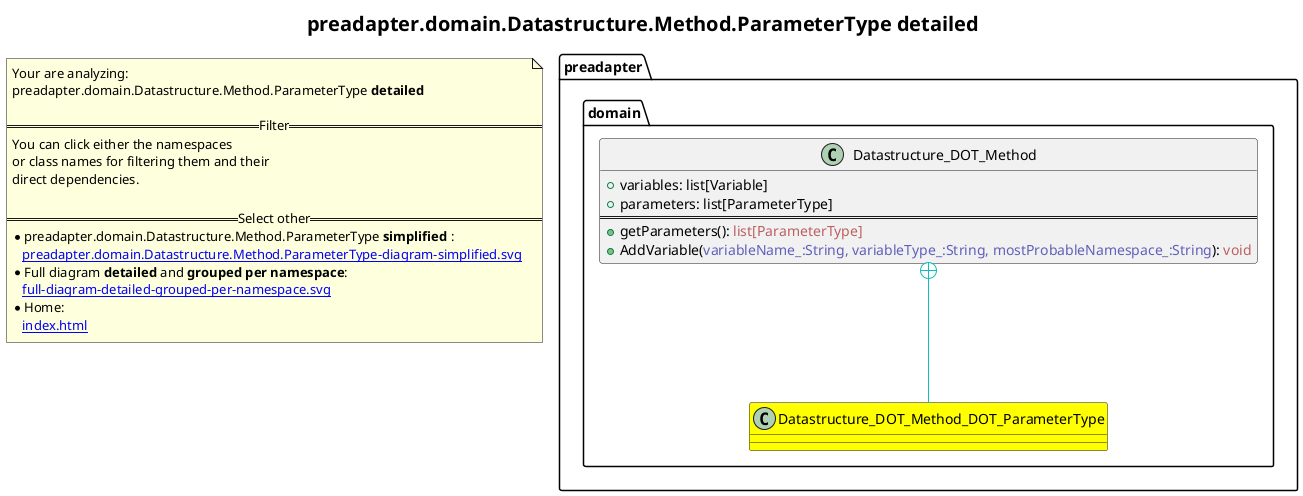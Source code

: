 @startuml
skinparam linetype ortho
title <size:20>preadapter.domain.Datastructure.Method.ParameterType **detailed** </size>
note "Your are analyzing:\npreadapter.domain.Datastructure.Method.ParameterType **detailed** \n\n==Filter==\nYou can click either the namespaces \nor class names for filtering them and their\ndirect dependencies.\n\n==Select other==\n* preadapter.domain.Datastructure.Method.ParameterType **simplified** :\n   [[preadapter.domain.Datastructure.Method.ParameterType-diagram-simplified.svg]]\n* Full diagram **detailed** and **grouped per namespace**:\n   [[full-diagram-detailed-grouped-per-namespace.svg]]\n* Home:\n   [[index.html]]" as FloatingNote
  class preadapter.domain.Datastructure_DOT_Method_DOT_ParameterType [[preadapter.domain.Datastructure.Method.ParameterType-diagram-detailed.svg]] #yellow {
  }
  class preadapter.domain.Datastructure_DOT_Method [[preadapter.domain.Datastructure.Method-diagram-detailed.svg]]  {
    + variables: list[Variable]
    + parameters: list[ParameterType]
==
    + getParameters(<font color="6060BB"></font>): <font color="BB6060">list[ParameterType]</font>
    + AddVariable(<font color="6060BB">variableName_:String, variableType_:String, mostProbableNamespace_:String</font>): <font color="BB6060">void</font>
  }
 ' *************************************** 
 ' *************************************** 
 ' *************************************** 
' Class relations extracted from namespace:
' preadapter.domain
preadapter.domain.Datastructure_DOT_Method +-[#10BBBB]- preadapter.domain.Datastructure_DOT_Method_DOT_ParameterType 
@enduml